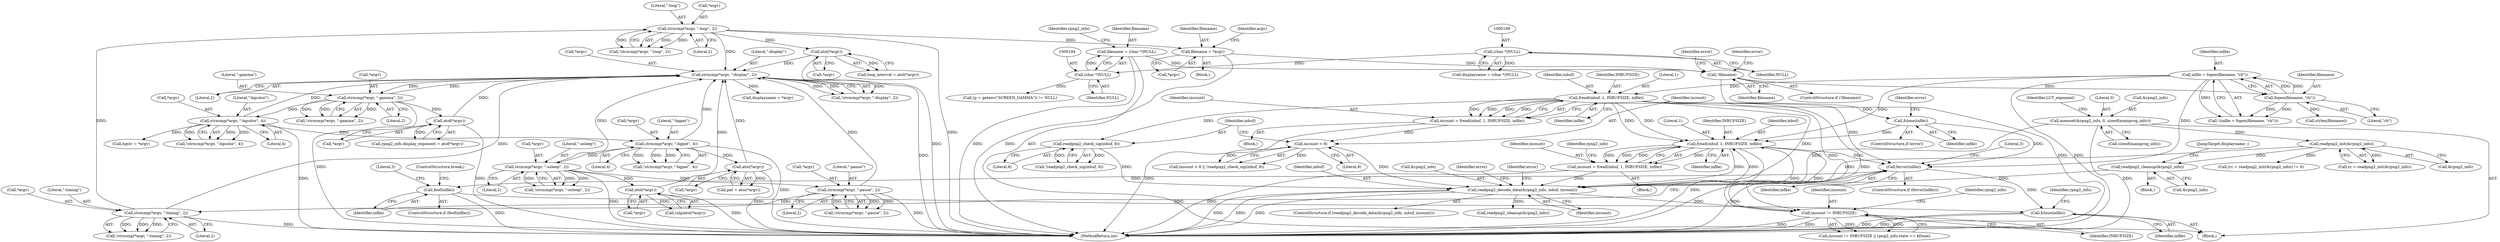 digraph "0_Android_9d4853418ab2f754c2b63e091c29c5529b8b86ca_8@API" {
"1000779" [label="(Call,fclose(infile))"];
"1000753" [label="(Call,ferror(infile))"];
"1000547" [label="(Call,infile = fopen(filename, \"rb\"))"];
"1000549" [label="(Call,fopen(filename, \"rb\"))"];
"1000501" [label="(Call,!filename)"];
"1000487" [label="(Call,filename = *argv)"];
"1000431" [label="(Call,strncmp(*argv, \"-loop\", 2))"];
"1000419" [label="(Call,strncmp(*argv, \"-timing\", 2))"];
"1000407" [label="(Call,strncmp(*argv, \"-pause\", 2))"];
"1000379" [label="(Call,strncmp(*argv, \"-usleep\", 2))"];
"1000338" [label="(Call,strncmp(*argv, \"-bgpat\", 4))"];
"1000295" [label="(Call,strncmp(*argv, \"-bgcolor\", 4))"];
"1000262" [label="(Call,strncmp(*argv, \"-gamma\", 2))"];
"1000241" [label="(Call,strncmp(*argv, \"-display\", 2))"];
"1000281" [label="(Call,atof(*argv))"];
"1000398" [label="(Call,atol(*argv))"];
"1000355" [label="(Call,atoi(*argv))"];
"1000460" [label="(Call,atol(*argv))"];
"1000191" [label="(Call,filename = (char *)NULL)"];
"1000193" [label="(Call,(char *)NULL)"];
"1000188" [label="(Call,(char *)NULL)"];
"1000559" [label="(Call,fread(inbuf, 1, INBUFSIZE, infile))"];
"1000615" [label="(Call,fclose(infile))"];
"1000774" [label="(Call,fread(inbuf, 1, INBUFSIZE, infile))"];
"1000724" [label="(Call,readpng2_decode_data(&rpng2_info, inbuf, incount))"];
"1000607" [label="(Call,readpng2_cleanup(&rpng2_info))"];
"1000581" [label="(Call,readpng2_init(&rpng2_info))"];
"1000196" [label="(Call,memset(&rpng2_info, 0, sizeof(mainprog_info)))"];
"1000570" [label="(Call,readpng2_check_sig(inbuf, 8))"];
"1000772" [label="(Call,incount = fread(inbuf, 1, INBUFSIZE, infile))"];
"1000566" [label="(Call,incount < 8)"];
"1000557" [label="(Call,incount = fread(inbuf, 1, INBUFSIZE, infile))"];
"1000735" [label="(Call,incount != INBUFSIZE)"];
"1000760" [label="(Call,feof(infile))"];
"1000546" [label="(Call,!(infile = fopen(filename, \"rb\")))"];
"1000504" [label="(Identifier,error)"];
"1000191" [label="(Call,filename = (char *)NULL)"];
"1000296" [label="(Call,*argv)"];
"1000560" [label="(Identifier,inbuf)"];
"1000398" [label="(Call,atol(*argv))"];
"1000581" [label="(Call,readpng2_init(&rpng2_info))"];
"1000255" [label="(Call,displayname = *argv)"];
"1000198" [label="(Identifier,rpng2_info)"];
"1000337" [label="(Call,!strncmp(*argv, \"-bgpat\", 4))"];
"1000419" [label="(Call,strncmp(*argv, \"-timing\", 2))"];
"1000550" [label="(Identifier,filename)"];
"1000261" [label="(Call,!strncmp(*argv, \"-gamma\", 2))"];
"1000265" [label="(Literal,\"-gamma\")"];
"1001099" [label="(MethodReturn,int)"];
"1000190" [label="(Identifier,NULL)"];
"1000615" [label="(Call,fclose(infile))"];
"1000610" [label="(JumpTarget,displayname :)"];
"1000757" [label="(Literal,3)"];
"1000740" [label="(Identifier,rpng2_info)"];
"1000263" [label="(Call,*argv)"];
"1000147" [label="(Block,)"];
"1000420" [label="(Call,*argv)"];
"1000299" [label="(Literal,4)"];
"1000726" [label="(Identifier,rpng2_info)"];
"1000613" [label="(ControlStructure,if (error))"];
"1000572" [label="(Literal,8)"];
"1000378" [label="(Call,!strncmp(*argv, \"-usleep\", 2))"];
"1000570" [label="(Call,readpng2_check_sig(inbuf, 8))"];
"1000266" [label="(Literal,2)"];
"1000380" [label="(Call,*argv)"];
"1000752" [label="(ControlStructure,if (ferror(infile)))"];
"1000551" [label="(Literal,\"rb\")"];
"1000406" [label="(Call,!strncmp(*argv, \"-pause\", 2))"];
"1000213" [label="(Call,(p = getenv(\"SCREEN_GAMMA\")) != NULL)"];
"1000783" [label="(Identifier,rpng2_info)"];
"1000567" [label="(Identifier,incount)"];
"1000461" [label="(Call,*argv)"];
"1000356" [label="(Call,*argv)"];
"1000244" [label="(Literal,\"-display\")"];
"1000772" [label="(Call,incount = fread(inbuf, 1, INBUFSIZE, infile))"];
"1000193" [label="(Call,(char *)NULL)"];
"1000779" [label="(Call,fclose(infile))"];
"1000431" [label="(Call,strncmp(*argv, \"-loop\", 2))"];
"1000562" [label="(Identifier,INBUFSIZE)"];
"1000430" [label="(Call,!strncmp(*argv, \"-loop\", 2))"];
"1000723" [label="(ControlStructure,if (readpng2_decode_data(&rpng2_info, inbuf, incount)))"];
"1000558" [label="(Identifier,incount)"];
"1000435" [label="(Literal,2)"];
"1000486" [label="(Block,)"];
"1000422" [label="(Literal,\"-timing\")"];
"1000407" [label="(Call,strncmp(*argv, \"-pause\", 2))"];
"1000606" [label="(Block,)"];
"1000382" [label="(Literal,\"-usleep\")"];
"1000754" [label="(Identifier,infile)"];
"1000277" [label="(Call,rpng2_info.display_exponent = atof(*argv))"];
"1000188" [label="(Call,(char *)NULL)"];
"1000565" [label="(Call,incount < 8 || !readpng2_check_sig(inbuf, 8))"];
"1000295" [label="(Call,strncmp(*argv, \"-bgcolor\", 4))"];
"1000579" [label="(Call,rc = readpng2_init(&rpng2_info))"];
"1000423" [label="(Literal,2)"];
"1000199" [label="(Literal,0)"];
"1000192" [label="(Identifier,filename)"];
"1000396" [label="(Call,(ulg)atol(*argv))"];
"1000548" [label="(Identifier,infile)"];
"1000408" [label="(Call,*argv)"];
"1000761" [label="(Identifier,infile)"];
"1000242" [label="(Call,*argv)"];
"1000501" [label="(Call,!filename)"];
"1000563" [label="(Identifier,infile)"];
"1000582" [label="(Call,&rpng2_info)"];
"1000338" [label="(Call,strncmp(*argv, \"-bgpat\", 4))"];
"1000727" [label="(Identifier,inbuf)"];
"1000568" [label="(Literal,8)"];
"1000628" [label="(Call,strlen(filename))"];
"1000196" [label="(Call,memset(&rpng2_info, 0, sizeof(mainprog_info)))"];
"1000493" [label="(Identifier,argv)"];
"1000488" [label="(Identifier,filename)"];
"1000195" [label="(Identifier,NULL)"];
"1000342" [label="(Literal,4)"];
"1000735" [label="(Call,incount != INBUFSIZE)"];
"1000753" [label="(Call,ferror(infile))"];
"1000774" [label="(Call,fread(inbuf, 1, INBUFSIZE, infile))"];
"1000487" [label="(Call,filename = *argv)"];
"1000339" [label="(Call,*argv)"];
"1000722" [label="(Block,)"];
"1000767" [label="(ControlStructure,break;)"];
"1000557" [label="(Call,incount = fread(inbuf, 1, INBUFSIZE, infile))"];
"1000310" [label="(Call,bgstr = *argv)"];
"1000355" [label="(Call,atoi(*argv))"];
"1000434" [label="(Literal,\"-loop\")"];
"1000616" [label="(Identifier,infile)"];
"1000399" [label="(Call,*argv)"];
"1000241" [label="(Call,strncmp(*argv, \"-display\", 2))"];
"1000410" [label="(Literal,\"-pause\")"];
"1000383" [label="(Literal,2)"];
"1000240" [label="(Call,!strncmp(*argv, \"-display\", 2))"];
"1000281" [label="(Call,atof(*argv))"];
"1000764" [label="(Literal,3)"];
"1000607" [label="(Call,readpng2_cleanup(&rpng2_info))"];
"1000578" [label="(Call,(rc = readpng2_init(&rpng2_info)) != 0)"];
"1000341" [label="(Literal,\"-bgpat\")"];
"1000561" [label="(Literal,1)"];
"1000460" [label="(Call,atol(*argv))"];
"1000458" [label="(Call,loop_interval = atol(*argv))"];
"1000282" [label="(Call,*argv)"];
"1000725" [label="(Call,&rpng2_info)"];
"1000294" [label="(Call,!strncmp(*argv, \"-bgcolor\", 4))"];
"1000566" [label="(Call,incount < 8)"];
"1000418" [label="(Call,!strncmp(*argv, \"-timing\", 2))"];
"1000186" [label="(Call,displayname = (char *)NULL)"];
"1000733" [label="(Identifier,error)"];
"1000547" [label="(Call,infile = fopen(filename, \"rb\"))"];
"1000489" [label="(Call,*argv)"];
"1000197" [label="(Call,&rpng2_info)"];
"1000730" [label="(Identifier,error)"];
"1000781" [label="(Call,readpng2_cleanup(&rpng2_info))"];
"1000556" [label="(Block,)"];
"1000506" [label="(Identifier,error)"];
"1000203" [label="(Identifier,LUT_exponent)"];
"1000262" [label="(Call,strncmp(*argv, \"-gamma\", 2))"];
"1000559" [label="(Call,fread(inbuf, 1, INBUFSIZE, infile))"];
"1000773" [label="(Identifier,incount)"];
"1000760" [label="(Call,feof(infile))"];
"1000618" [label="(Identifier,error)"];
"1000759" [label="(ControlStructure,if (feof(infile)))"];
"1000245" [label="(Literal,2)"];
"1000776" [label="(Literal,1)"];
"1000734" [label="(Call,incount != INBUFSIZE || rpng2_info.state == kDone)"];
"1000353" [label="(Call,pat = atoi(*argv))"];
"1000777" [label="(Identifier,INBUFSIZE)"];
"1000298" [label="(Literal,\"-bgcolor\")"];
"1000549" [label="(Call,fopen(filename, \"rb\"))"];
"1000200" [label="(Call,sizeof(mainprog_info))"];
"1000737" [label="(Identifier,INBUFSIZE)"];
"1000736" [label="(Identifier,incount)"];
"1000778" [label="(Identifier,infile)"];
"1000724" [label="(Call,readpng2_decode_data(&rpng2_info, inbuf, incount))"];
"1000775" [label="(Identifier,inbuf)"];
"1000502" [label="(Identifier,filename)"];
"1000411" [label="(Literal,2)"];
"1000728" [label="(Identifier,incount)"];
"1000432" [label="(Call,*argv)"];
"1000379" [label="(Call,strncmp(*argv, \"-usleep\", 2))"];
"1000569" [label="(Call,!readpng2_check_sig(inbuf, 8))"];
"1000571" [label="(Identifier,inbuf)"];
"1000500" [label="(ControlStructure,if (!filename))"];
"1000608" [label="(Call,&rpng2_info)"];
"1000780" [label="(Identifier,infile)"];
"1000779" -> "1000147"  [label="AST: "];
"1000779" -> "1000780"  [label="CFG: "];
"1000780" -> "1000779"  [label="AST: "];
"1000783" -> "1000779"  [label="CFG: "];
"1000779" -> "1001099"  [label="DDG: "];
"1000779" -> "1001099"  [label="DDG: "];
"1000753" -> "1000779"  [label="DDG: "];
"1000760" -> "1000779"  [label="DDG: "];
"1000753" -> "1000752"  [label="AST: "];
"1000753" -> "1000754"  [label="CFG: "];
"1000754" -> "1000753"  [label="AST: "];
"1000757" -> "1000753"  [label="CFG: "];
"1000761" -> "1000753"  [label="CFG: "];
"1000753" -> "1001099"  [label="DDG: "];
"1000547" -> "1000753"  [label="DDG: "];
"1000559" -> "1000753"  [label="DDG: "];
"1000615" -> "1000753"  [label="DDG: "];
"1000774" -> "1000753"  [label="DDG: "];
"1000753" -> "1000760"  [label="DDG: "];
"1000547" -> "1000546"  [label="AST: "];
"1000547" -> "1000549"  [label="CFG: "];
"1000548" -> "1000547"  [label="AST: "];
"1000549" -> "1000547"  [label="AST: "];
"1000546" -> "1000547"  [label="CFG: "];
"1000547" -> "1001099"  [label="DDG: "];
"1000547" -> "1000546"  [label="DDG: "];
"1000549" -> "1000547"  [label="DDG: "];
"1000549" -> "1000547"  [label="DDG: "];
"1000547" -> "1000559"  [label="DDG: "];
"1000547" -> "1000774"  [label="DDG: "];
"1000549" -> "1000551"  [label="CFG: "];
"1000550" -> "1000549"  [label="AST: "];
"1000551" -> "1000549"  [label="AST: "];
"1000549" -> "1000546"  [label="DDG: "];
"1000549" -> "1000546"  [label="DDG: "];
"1000501" -> "1000549"  [label="DDG: "];
"1000549" -> "1000628"  [label="DDG: "];
"1000501" -> "1000500"  [label="AST: "];
"1000501" -> "1000502"  [label="CFG: "];
"1000502" -> "1000501"  [label="AST: "];
"1000504" -> "1000501"  [label="CFG: "];
"1000506" -> "1000501"  [label="CFG: "];
"1000501" -> "1001099"  [label="DDG: "];
"1000487" -> "1000501"  [label="DDG: "];
"1000191" -> "1000501"  [label="DDG: "];
"1000487" -> "1000486"  [label="AST: "];
"1000487" -> "1000489"  [label="CFG: "];
"1000488" -> "1000487"  [label="AST: "];
"1000489" -> "1000487"  [label="AST: "];
"1000493" -> "1000487"  [label="CFG: "];
"1000487" -> "1001099"  [label="DDG: "];
"1000431" -> "1000487"  [label="DDG: "];
"1000431" -> "1000430"  [label="AST: "];
"1000431" -> "1000435"  [label="CFG: "];
"1000432" -> "1000431"  [label="AST: "];
"1000434" -> "1000431"  [label="AST: "];
"1000435" -> "1000431"  [label="AST: "];
"1000430" -> "1000431"  [label="CFG: "];
"1000431" -> "1001099"  [label="DDG: "];
"1000431" -> "1000241"  [label="DDG: "];
"1000431" -> "1000430"  [label="DDG: "];
"1000431" -> "1000430"  [label="DDG: "];
"1000431" -> "1000430"  [label="DDG: "];
"1000419" -> "1000431"  [label="DDG: "];
"1000431" -> "1000460"  [label="DDG: "];
"1000419" -> "1000418"  [label="AST: "];
"1000419" -> "1000423"  [label="CFG: "];
"1000420" -> "1000419"  [label="AST: "];
"1000422" -> "1000419"  [label="AST: "];
"1000423" -> "1000419"  [label="AST: "];
"1000418" -> "1000419"  [label="CFG: "];
"1000419" -> "1001099"  [label="DDG: "];
"1000419" -> "1000241"  [label="DDG: "];
"1000419" -> "1000418"  [label="DDG: "];
"1000419" -> "1000418"  [label="DDG: "];
"1000419" -> "1000418"  [label="DDG: "];
"1000407" -> "1000419"  [label="DDG: "];
"1000407" -> "1000406"  [label="AST: "];
"1000407" -> "1000411"  [label="CFG: "];
"1000408" -> "1000407"  [label="AST: "];
"1000410" -> "1000407"  [label="AST: "];
"1000411" -> "1000407"  [label="AST: "];
"1000406" -> "1000407"  [label="CFG: "];
"1000407" -> "1001099"  [label="DDG: "];
"1000407" -> "1000241"  [label="DDG: "];
"1000407" -> "1000406"  [label="DDG: "];
"1000407" -> "1000406"  [label="DDG: "];
"1000407" -> "1000406"  [label="DDG: "];
"1000379" -> "1000407"  [label="DDG: "];
"1000379" -> "1000378"  [label="AST: "];
"1000379" -> "1000383"  [label="CFG: "];
"1000380" -> "1000379"  [label="AST: "];
"1000382" -> "1000379"  [label="AST: "];
"1000383" -> "1000379"  [label="AST: "];
"1000378" -> "1000379"  [label="CFG: "];
"1000379" -> "1001099"  [label="DDG: "];
"1000379" -> "1000241"  [label="DDG: "];
"1000379" -> "1000378"  [label="DDG: "];
"1000379" -> "1000378"  [label="DDG: "];
"1000379" -> "1000378"  [label="DDG: "];
"1000338" -> "1000379"  [label="DDG: "];
"1000379" -> "1000398"  [label="DDG: "];
"1000338" -> "1000337"  [label="AST: "];
"1000338" -> "1000342"  [label="CFG: "];
"1000339" -> "1000338"  [label="AST: "];
"1000341" -> "1000338"  [label="AST: "];
"1000342" -> "1000338"  [label="AST: "];
"1000337" -> "1000338"  [label="CFG: "];
"1000338" -> "1001099"  [label="DDG: "];
"1000338" -> "1000241"  [label="DDG: "];
"1000338" -> "1000337"  [label="DDG: "];
"1000338" -> "1000337"  [label="DDG: "];
"1000338" -> "1000337"  [label="DDG: "];
"1000295" -> "1000338"  [label="DDG: "];
"1000338" -> "1000355"  [label="DDG: "];
"1000295" -> "1000294"  [label="AST: "];
"1000295" -> "1000299"  [label="CFG: "];
"1000296" -> "1000295"  [label="AST: "];
"1000298" -> "1000295"  [label="AST: "];
"1000299" -> "1000295"  [label="AST: "];
"1000294" -> "1000295"  [label="CFG: "];
"1000295" -> "1001099"  [label="DDG: "];
"1000295" -> "1000241"  [label="DDG: "];
"1000295" -> "1000294"  [label="DDG: "];
"1000295" -> "1000294"  [label="DDG: "];
"1000295" -> "1000294"  [label="DDG: "];
"1000262" -> "1000295"  [label="DDG: "];
"1000295" -> "1000310"  [label="DDG: "];
"1000262" -> "1000261"  [label="AST: "];
"1000262" -> "1000266"  [label="CFG: "];
"1000263" -> "1000262"  [label="AST: "];
"1000265" -> "1000262"  [label="AST: "];
"1000266" -> "1000262"  [label="AST: "];
"1000261" -> "1000262"  [label="CFG: "];
"1000262" -> "1001099"  [label="DDG: "];
"1000262" -> "1000241"  [label="DDG: "];
"1000262" -> "1000261"  [label="DDG: "];
"1000262" -> "1000261"  [label="DDG: "];
"1000262" -> "1000261"  [label="DDG: "];
"1000241" -> "1000262"  [label="DDG: "];
"1000262" -> "1000281"  [label="DDG: "];
"1000241" -> "1000240"  [label="AST: "];
"1000241" -> "1000245"  [label="CFG: "];
"1000242" -> "1000241"  [label="AST: "];
"1000244" -> "1000241"  [label="AST: "];
"1000245" -> "1000241"  [label="AST: "];
"1000240" -> "1000241"  [label="CFG: "];
"1000241" -> "1001099"  [label="DDG: "];
"1000241" -> "1000240"  [label="DDG: "];
"1000241" -> "1000240"  [label="DDG: "];
"1000241" -> "1000240"  [label="DDG: "];
"1000281" -> "1000241"  [label="DDG: "];
"1000398" -> "1000241"  [label="DDG: "];
"1000355" -> "1000241"  [label="DDG: "];
"1000460" -> "1000241"  [label="DDG: "];
"1000241" -> "1000255"  [label="DDG: "];
"1000281" -> "1000277"  [label="AST: "];
"1000281" -> "1000282"  [label="CFG: "];
"1000282" -> "1000281"  [label="AST: "];
"1000277" -> "1000281"  [label="CFG: "];
"1000281" -> "1001099"  [label="DDG: "];
"1000281" -> "1000277"  [label="DDG: "];
"1000398" -> "1000396"  [label="AST: "];
"1000398" -> "1000399"  [label="CFG: "];
"1000399" -> "1000398"  [label="AST: "];
"1000396" -> "1000398"  [label="CFG: "];
"1000398" -> "1001099"  [label="DDG: "];
"1000398" -> "1000396"  [label="DDG: "];
"1000355" -> "1000353"  [label="AST: "];
"1000355" -> "1000356"  [label="CFG: "];
"1000356" -> "1000355"  [label="AST: "];
"1000353" -> "1000355"  [label="CFG: "];
"1000355" -> "1001099"  [label="DDG: "];
"1000355" -> "1000353"  [label="DDG: "];
"1000460" -> "1000458"  [label="AST: "];
"1000460" -> "1000461"  [label="CFG: "];
"1000461" -> "1000460"  [label="AST: "];
"1000458" -> "1000460"  [label="CFG: "];
"1000460" -> "1001099"  [label="DDG: "];
"1000460" -> "1000458"  [label="DDG: "];
"1000191" -> "1000147"  [label="AST: "];
"1000191" -> "1000193"  [label="CFG: "];
"1000192" -> "1000191"  [label="AST: "];
"1000193" -> "1000191"  [label="AST: "];
"1000198" -> "1000191"  [label="CFG: "];
"1000191" -> "1001099"  [label="DDG: "];
"1000193" -> "1000191"  [label="DDG: "];
"1000193" -> "1000195"  [label="CFG: "];
"1000194" -> "1000193"  [label="AST: "];
"1000195" -> "1000193"  [label="AST: "];
"1000188" -> "1000193"  [label="DDG: "];
"1000193" -> "1000213"  [label="DDG: "];
"1000188" -> "1000186"  [label="AST: "];
"1000188" -> "1000190"  [label="CFG: "];
"1000189" -> "1000188"  [label="AST: "];
"1000190" -> "1000188"  [label="AST: "];
"1000186" -> "1000188"  [label="CFG: "];
"1000188" -> "1000186"  [label="DDG: "];
"1000559" -> "1000557"  [label="AST: "];
"1000559" -> "1000563"  [label="CFG: "];
"1000560" -> "1000559"  [label="AST: "];
"1000561" -> "1000559"  [label="AST: "];
"1000562" -> "1000559"  [label="AST: "];
"1000563" -> "1000559"  [label="AST: "];
"1000557" -> "1000559"  [label="CFG: "];
"1000559" -> "1001099"  [label="DDG: "];
"1000559" -> "1000557"  [label="DDG: "];
"1000559" -> "1000557"  [label="DDG: "];
"1000559" -> "1000557"  [label="DDG: "];
"1000559" -> "1000557"  [label="DDG: "];
"1000559" -> "1000570"  [label="DDG: "];
"1000559" -> "1000615"  [label="DDG: "];
"1000559" -> "1000724"  [label="DDG: "];
"1000559" -> "1000735"  [label="DDG: "];
"1000559" -> "1000774"  [label="DDG: "];
"1000559" -> "1000774"  [label="DDG: "];
"1000615" -> "1000613"  [label="AST: "];
"1000615" -> "1000616"  [label="CFG: "];
"1000616" -> "1000615"  [label="AST: "];
"1000618" -> "1000615"  [label="CFG: "];
"1000615" -> "1000774"  [label="DDG: "];
"1000774" -> "1000772"  [label="AST: "];
"1000774" -> "1000778"  [label="CFG: "];
"1000775" -> "1000774"  [label="AST: "];
"1000776" -> "1000774"  [label="AST: "];
"1000777" -> "1000774"  [label="AST: "];
"1000778" -> "1000774"  [label="AST: "];
"1000772" -> "1000774"  [label="CFG: "];
"1000774" -> "1001099"  [label="DDG: "];
"1000774" -> "1000724"  [label="DDG: "];
"1000774" -> "1000735"  [label="DDG: "];
"1000774" -> "1000772"  [label="DDG: "];
"1000774" -> "1000772"  [label="DDG: "];
"1000774" -> "1000772"  [label="DDG: "];
"1000774" -> "1000772"  [label="DDG: "];
"1000724" -> "1000774"  [label="DDG: "];
"1000735" -> "1000774"  [label="DDG: "];
"1000724" -> "1000723"  [label="AST: "];
"1000724" -> "1000728"  [label="CFG: "];
"1000725" -> "1000724"  [label="AST: "];
"1000727" -> "1000724"  [label="AST: "];
"1000728" -> "1000724"  [label="AST: "];
"1000730" -> "1000724"  [label="CFG: "];
"1000733" -> "1000724"  [label="CFG: "];
"1000724" -> "1001099"  [label="DDG: "];
"1000724" -> "1001099"  [label="DDG: "];
"1000724" -> "1001099"  [label="DDG: "];
"1000607" -> "1000724"  [label="DDG: "];
"1000581" -> "1000724"  [label="DDG: "];
"1000196" -> "1000724"  [label="DDG: "];
"1000570" -> "1000724"  [label="DDG: "];
"1000772" -> "1000724"  [label="DDG: "];
"1000566" -> "1000724"  [label="DDG: "];
"1000724" -> "1000735"  [label="DDG: "];
"1000724" -> "1000781"  [label="DDG: "];
"1000607" -> "1000606"  [label="AST: "];
"1000607" -> "1000608"  [label="CFG: "];
"1000608" -> "1000607"  [label="AST: "];
"1000610" -> "1000607"  [label="CFG: "];
"1000581" -> "1000607"  [label="DDG: "];
"1000581" -> "1000579"  [label="AST: "];
"1000581" -> "1000582"  [label="CFG: "];
"1000582" -> "1000581"  [label="AST: "];
"1000579" -> "1000581"  [label="CFG: "];
"1000581" -> "1000578"  [label="DDG: "];
"1000581" -> "1000579"  [label="DDG: "];
"1000196" -> "1000581"  [label="DDG: "];
"1000196" -> "1000147"  [label="AST: "];
"1000196" -> "1000200"  [label="CFG: "];
"1000197" -> "1000196"  [label="AST: "];
"1000199" -> "1000196"  [label="AST: "];
"1000200" -> "1000196"  [label="AST: "];
"1000203" -> "1000196"  [label="CFG: "];
"1000196" -> "1001099"  [label="DDG: "];
"1000570" -> "1000569"  [label="AST: "];
"1000570" -> "1000572"  [label="CFG: "];
"1000571" -> "1000570"  [label="AST: "];
"1000572" -> "1000570"  [label="AST: "];
"1000569" -> "1000570"  [label="CFG: "];
"1000570" -> "1000569"  [label="DDG: "];
"1000570" -> "1000569"  [label="DDG: "];
"1000772" -> "1000722"  [label="AST: "];
"1000773" -> "1000772"  [label="AST: "];
"1000726" -> "1000772"  [label="CFG: "];
"1000772" -> "1001099"  [label="DDG: "];
"1000566" -> "1000565"  [label="AST: "];
"1000566" -> "1000568"  [label="CFG: "];
"1000567" -> "1000566"  [label="AST: "];
"1000568" -> "1000566"  [label="AST: "];
"1000571" -> "1000566"  [label="CFG: "];
"1000565" -> "1000566"  [label="CFG: "];
"1000566" -> "1000565"  [label="DDG: "];
"1000566" -> "1000565"  [label="DDG: "];
"1000557" -> "1000566"  [label="DDG: "];
"1000557" -> "1000556"  [label="AST: "];
"1000558" -> "1000557"  [label="AST: "];
"1000567" -> "1000557"  [label="CFG: "];
"1000557" -> "1001099"  [label="DDG: "];
"1000735" -> "1000734"  [label="AST: "];
"1000735" -> "1000737"  [label="CFG: "];
"1000736" -> "1000735"  [label="AST: "];
"1000737" -> "1000735"  [label="AST: "];
"1000740" -> "1000735"  [label="CFG: "];
"1000734" -> "1000735"  [label="CFG: "];
"1000735" -> "1001099"  [label="DDG: "];
"1000735" -> "1001099"  [label="DDG: "];
"1000735" -> "1000734"  [label="DDG: "];
"1000735" -> "1000734"  [label="DDG: "];
"1000760" -> "1000759"  [label="AST: "];
"1000760" -> "1000761"  [label="CFG: "];
"1000761" -> "1000760"  [label="AST: "];
"1000764" -> "1000760"  [label="CFG: "];
"1000767" -> "1000760"  [label="CFG: "];
"1000760" -> "1001099"  [label="DDG: "];
}
